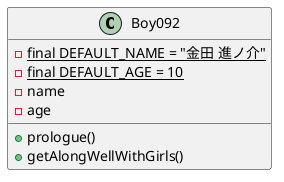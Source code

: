 @startuml
class Boy092 {
    -{static} final DEFAULT_NAME = "金田 進ノ介"
    -{static} final DEFAULT_AGE = 10
    -name
    -age
    +prologue()
    +getAlongWellWithGirls()
}
@enduml
